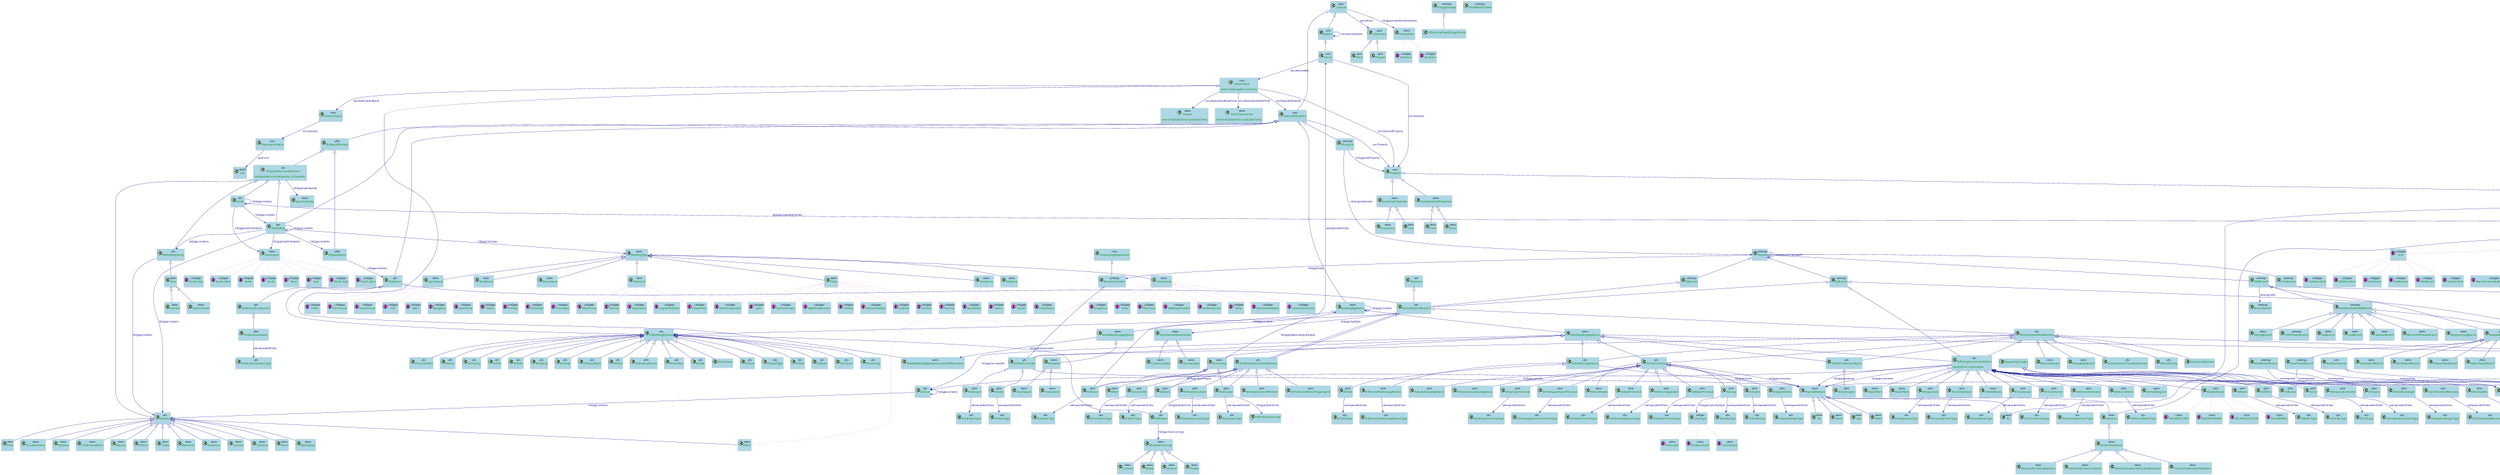 @startuml

scale 0.1

skinparam class {
  ArrowColor DarkBlue
  ArrowFontColor DarkBlue
  BackgroundColor LightBlue
  BorderColor DarkGrey
}
skinparam dpi 300
skinparam stereotypeCBackgroundColor Wheat
skinparam classAttributeFontColor  Green

/'
 Definition of the classes referring the SSN-core part
'/
class System <<ssn>>
class Sensor <<ssn>>
class Observation <<ssn>>  {
  externalStorageID xsd:string
}

class MobileBuildingApplianceLocationObservation <<bem>>
class MobileBuildingAppliance <<bem>>
class FeatureOfInterest <<ssn>>
class Property <<ssn>>
class SensorOutput <<ssn>>
class ObservationValue <<ssn>>
class Instant <<time>>{
    time:inXSDDateTime [xsd:DateTime]
}
class DateTimeInterval <<time>>{
    time:inXSDDateTime [xsd:DateTime]
}
class Unit <<QUDT>>


/'
  Definition of the Geo-core part
'/
class _Feature <<geo>>
class _Geometry <<geo>>
class Point <<geo>>
class Polygon <<geo>>
class Hemisphere <<bem>>
class Climate <<bem>>
class Northern <<(I,orchid),hit2gap>>
class Southern <<(I,orchid),hit2gap>>

class Tropical <<(I,orchid),hit2gap>>
class TropicalRainforest <<(I,orchid),hit2gap>>
class TropicalMonsoon <<(I,orchid),hit2gap>>
class TropicalSavanna <<(I,orchid),hit2gap>>

class Arid <<(I,orchid),hit2gap>>
class HotDesert <<(I,orchid),hit2gap>>
class ColdDesert <<(I,orchid),hit2gap>>
class MildDesert <<(I,orchid),hit2gap>>
class HotSemiArid <<(I,orchid),hit2gap>>
class ColdSemiArid <<(I,orchid),hit2gap>>
class MildSemiArid <<(I,orchid),hit2gap>>

class Temperate <<(I,orchid),hit2gap>>
class HumidSubtropical <<(I,orchid),hit2gap>>
class TemperateOceanic <<(I,orchid),hit2gap>>
class SubpolarOceanic <<(I,orchid),hit2gap>>
class MonsoonInfluencedHumidSubtropical <<(I,orchid),hit2gap>>
class TemperateOceanicWithDryWinters <<(I,orchid),hit2gap>>
class SubPolarOceanicWithDryWinters <<(I,orchid),hit2gap>>
class HotSummerMediterranean <<(I,orchid),hit2gap>>
class WarnSummerMediterranean <<(I,orchid),hit2gap>>
class CoolSummerMediterranean <<(I,orchid),hit2gap>>


class Continental <<(I,orchid),hit2gap>>
class HotSummerHumidContinental <<(I,orchid),hit2gap>>
class WarmSummerHumidContinental <<(I,orchid),hit2gap>>
class Subartic <<(I,orchid),hit2gap>>
class ExtremelyColdSubartic <<(I,orchid),hit2gap>>
class MonsoonInfluencedHotSummerHumidContinental <<(I,orchid),hit2gap>>
class MonsoonInfluencedWarmSummerHumidContinental <<(I,orchid),hit2gap>>
class MonsoonInfluencedSubartic <<(I,orchid),hit2gap>>
class MonsoonInfluencedExtremelyColdSubarctic <<(I,orchid),hit2gap>>
class HotDrySummerContinental <<(I,orchid),hit2gap>>
class WarmDrySummerContinental <<(I,orchid),hit2gap>>
class DrySummerSubarctic <<(I,orchid),hit2gap>>
class ExtremelyColdDrySummerSubarctic <<(I,orchid),hit2gap>>

class Polar <<(I,orchid),hit2gap>>
class MildTundra <<(I,orchid),hit2gap>>
class FrostColdTundra <<(I,orchid),hit2gap>>
class IceCap <<(I,orchid),hit2gap>>


/'
  Definition of the Feature of interest classes
'/
class BuildingAppliance <<bem>>
class StaticBuildingAppliance <<bem>>
class MobileBuildingAppliance <<bem>>

class BuildingType <<bem>>
class IfcBuilding <<ifc>>
class IfcElement <<ifc>>
class IfcSpatialElement <<ifc4>>

class IfcBuildingElement <<ifc>>
class IfcSpatialStructureElement <<ifc>>{
  hasSpatialStructureCapacity: xsd:double;
}

class IfcElementComponent <<ifc>>
class IfcDistributionControlElement <<ifc>>
class IfcDistributionFlowElement <<ifc>>
class IfcZone <<ifc>>
class IfcSpatialZone <<ifc4>>
class Orientation <<bem>>

class North <<(I,orchid),hit2gap>>
class South <<(I,orchid),hit2gap>>
class West <<(I,orchid),hit2gap>>
class East <<(I,orchid),hit2gap>>
class North_East <<(I,orchid),hit2gap>>
class North_West <<(I,orchid),hit2gap>>
class South_East <<(I,orchid),hit2gap>>
class South_West <<(I,orchid),hit2gap>>


/'
  Building types class definition
'/
class Agricultural <<bem>>
class Barn <<(I,orchid),hit2gap>>
class Cellar <<(I,orchid),hit2gap>>
class Farmhouse <<(I,orchid),hit2gap>>
class Greenhouse <<(I,orchid),hit2gap>>
class Silo <<(I,orchid),hit2gap>>

class Commercial <<bem>>
class AutomobileRepair <<(I,orchid),hit2gap>>
class ConventionCenter <<(I,orchid),hit2gap>>
class Drugstore <<(I,orchid),hit2gap>>
class Hotel <<(I,orchid),hit2gap>>
class Pharmacy <<(I,orchid),hit2gap>>
class Office <<(I,orchid),hit2gap>>
class MallSupermarket <<(I,orchid),hit2gap>>
class BarRestaurant <<(I,orchid),hit2gap>>
class Shop <<(I,orchid),hit2gap>>

class Residential  <<bem>>
class Apartment <<(I,orchid),hit2gap>>
class House <<(I,orchid),hit2gap>>
class Bungalow <<(I,orchid),hit2gap>>

class Educational <<bem>>
class University <<(I,orchid),hit2gap>>
class Secondary <<(I,orchid),hit2gap>>
class Primary <<(I,orchid),hit2gap>>

class Industrial <<bem>>
class Factory <<(I,orchid),hit2gap>>
class DataCenter <<(I,orchid),hit2gap>>
class LogisticPlatform <<(I,orchid),hit2gap>>
class PowerPlant <<(I,orchid),hit2gap>>
class Warehouse <<(I,orchid),hit2gap>>

class Religious <<bem>>

class Public <<bem>>
class Library <<(I,orchid),hit2gap>>
class Nursery <<(I,orchid),hit2gap>>
class SwimmingCenter <<(I,orchid),hit2gap>>
class Gym <<(I,orchid),hit2gap>>
class Administration <<(I,orchid),hit2gap>>
class NightClubConcert <<(I,orchid),hit2gap>>
class Cinema <<(I,orchid),hit2gap>>
class MuseumGallery <<(I,orchid),hit2gap>>
class Hospital <<(I,orchid),hit2gap>>

class Transports <<bem>>
class Airport <<(I,orchid),hit2gap>>
class TrainStation <<(I,orchid),hit2gap>>
class BusStation <<(I,orchid),hit2gap>>
class Metro <<(I,orchid),hit2gap>>

/'
  Building Zones types definition
'/

class Room <<bem>>
class Floor <<bem>>
class OpenSpace <<bem>>
class Desk <<bem>>
class Subterranean <<bem>>
class Ground <<bem>>


/'
 Definition of Building Elements subclasses
'/

class IfcBeam <<ifc>>
class IfcColumn <<ifc>>
class IfcCovering <<ifc>>
class IfcCurtainWall <<ifc>>
class IfcDoor <<ifc>>
class IfcFooting <<ifc>>
class IfcMember <<ifc>>
class IfcPile <<ifc>>
class IfcPlate <<ifc>>
class IfcRailing <<ifc>>
class IfcRamp <<ifc>>
class IfcRampFlight <<ifc>>
class IfcRoof <<ifc>>
class IfcShadingDevice <<ifc4>>
class IfcSlab <<ifc>>
class IfcStair <<ifc>>
class IfcStairFlight <<ifc>>
class IfcWall <<ifc>>
class IfcWindow <<ifc>>
class IfcSpace <<ifc>>

/'
  Definition of the types of Sensors
'/

class IfcActuator <<ifc4>>
class IfcActuatorType <<ifc>>

class IfcAlarm <<ifc4>>
class IfcAlarmType <<ifc>>

class IfcController <<ifc4>>
class IfcControllerType <<ifc>>

class IfcFlowInstrument <<ifc4>>
class IfcFlowInstrumentType <<ifc>>

class IfcProtectiveDeviceTrippingUnit <<ifc4>>

class IfcSensor <<ifc4>>
class IfcSensorType <<ifc>>

class IfcUnitaryControlElement <<ifc4>>
class Meter <<bem>>

/'
 Definition of Spaces  Types
'/

class Office <<bem>>
class CirculationArea <<bem>>
class WetArea <<bem>>
class ConferenceRoom <<bem>>
class Balcony <<bem>>
class Kitchen <<bem>>
class Toilets <<bem>>
class Bathroom <<bem>>
class RestRoom <<bem>>
class Canteen <<bem>>
class Cafeteria <<bem>>

/'
 Definition of IfcWindows
'/

class WindowCoverings <<bem>>
class Curtains <<bem>>
class Blinds <<bem>>
class Shutters <<bem>>
class Shades <<bem>>

/'
  Definition of microgrid part
'/

class IfcSystem <<ifc>>
class Microgrid <<ontomg>>
class  Branch <<ontomg>>
class ESBranch <<ontomg>>
class DERBranch <<ontomg>>
class ELBranch <<ontomg>>
class InfraBranch <<ontomg>>

class EnergyStorage <<ontomg>>
class BranchController <<ontomg>>

class BranchSwitch <<ontomg>>
class NonRenewableDERBranch <<ontomg>>
class RenewableDERBranch <<ontomg>>
class SolarPowerBranch <<ontomg>>
class WindPowerBranch <<ontomg>>

class Converter <<ontomg>>
class Inverter <<ontomg>>
class AcDcConverter <<ontomg>>
class SmallWindTurbine <<ontomg>>
class MicroturbinesBranch <<bem>>
class SolarHybridBranch <<bem>>
class WindHybridBranch <<bem>>
class PhotovoltaicBranch <<bem>>


class SolarCell <<ontomg>>
class FuelCellBranch <<ontomg>>
class CHPPPowerBranch <<ontomg>>
class DieselGenerator <<ontomg>>
class MonophasicInverter <<ontomg>>
class TriphasicInverter <<ontomg>>

class ConductingEquipement <<cim>>
class RectifierInverter <<cim>>

class HydroPowerBranch <<bem>>
class GeoThermalBranch <<bem>>
class BiomassBranch <<bem>>
class OilBranch <<bem>>
class GasBranch <<bem>>
class CoalBranch <<bem>>
class NuclearBranch <<bem>>
class MicroCHPPPowerBranch <<bem>>
class ReciprocatingBranch <<bem>>
class StirlingBranch <<bem>>

class IfcDistributionCircuit <<ifc4>>
class IfcDistributionSystem <<ifc4>>


/'
  Definition of DistributionFlow Element
'/

class ElectricElement <<bem>>
class WereableElement <<bem>>
class IfcDistributionChamberElement <<ifc>>
class IfcEnergyConversionDevice <<ifc>> {
  hasSetPoint xsd:boolean
}
class IfcFlowController <<ifc>>
class IfcFlowFitting <<ifc>>
class IfcFlowMovingDevice <<ifc>>
class IfcFlowTerminal <<ifc>>
class IfcFlowStorageDevice <<ifc>>
class IfcFlowTreatmentDevice <<ifc>>

/'
  Definition of the Energy Conversion Device
'/

class AirHandlingUnit <<bem>>
class IfcBoiler <<ifc4>>
class IfcBoilerType <<ifc>>

class IfcChiller <<ifc4>>
class IfcChillerType <<ifc>>

class IfcCoil <<ifc4>>
class IfcCoilType <<ifc>>

class IfcBurner <<ifc4>>

class IfcEvaporativeCooler <<ifc4>>
class IfcEvaporativeCoolerType <<ifc>>

class IfcEngine <<ifc4>>
class WaterPlant <<bem>>
class SteamPlant <<bem>>

class IfcHeatExchanger <<ifc4>>
class IfcHeatExchangerType <<ifc>>

class IfcAirToAirHeatRecovery <<ifc4>>
class IfcAirToAirHeatRecoveryType <<ifc>>

class IfcHumidifier <<ifc4>>
class IfcHumidifierType <<ifc>>

class IfcEvaporator <<ifc4>>
class IfcEvaporatorType <<ifc>>

class ChilledBeams <<bem>>

class IfcCoolingTower <<ifc4>>
class IfcCoolingTowerType <<ifc>>

class IfcCondenser <<ifc4>>
class IfcCondenserType <<ifc>>

class IfcTransformer <<ifc4>>
class IfcTransformerType <<ifc>>

class IfcElectricGenerator <<ifc4>>
class IfcElectricGeneratorType <<ifc>>

class IfcElectricMotor <<ifc4>>
class IfcElectricMotorType <<ifc>>

class IfcSolarDevice <<ifc4>>

class ElectricHeater <<bem>>

class SOLARCOLLECTOR <<(I,orchid),ifc4>>
class SOLARPANEL <<(I,orchid),ifc4>>
class SOLARELECTRIC <<(I,orchid),bem>>
class SOLARTHERMAL <<(I,orchid),bem>>


/'
 Definition of the Element Component Devices
'/
class IfcVibrationIsolator <<ifc4>>
class IfcVibrationIsolatorType <<ifc>>

/'
 Definition of the Flow Terminal Devices
'/

class IfcSpaceHeater <<ifc4>>
class IfcSpaceHeaterType <<ifc>>

class IfcFireSuppressionTerminal <<ifc4>>
class IfcFireSuppressionTerminalType <<ifc>>

class IfcSanitaryTerminal <<ifc4>>
class IfcSanitaryTerminalType <<ifc>>

class IfcStackTerminal <<ifc4>>
class IfcStackTerminalType <<ifc>>

class IfcWasteTerminal <<ifc4>>
class IfcWasteTerminalType <<ifc>>

class IfcAudioVisualAppliance <<ifc4>>
class IfcCommunicationAppliance <<ifc4>>

class IfcElectricAppliance <<ifc4>>
class IfcElectricApplianceType <<ifc>>

class IfcLamp <<ifc4>>
class IfcLampType <<ifc>>

class IfcOutlet <<ifc4>>
class IfcOutletType <<ifc>>

class LampType <<hit2ga>>
class CentralLight  <<(I,orchid),bem>>
class DeskLight  <<(I,orchid),bem>>
class OutdoorlLight  <<(I,orchid),bem>>

/'
 Definition of the Moving Devices
'/

class IfcCompressor <<ifc4>>
class IfcCompressorType <<ifc>>

class IfcFan <<ifc4>>
class IfcFanType <<ifc>>

class IfcPump <<ifc4>>
class IfcPumpType <<ifc>>

class FanCoilUnit <<bem>>
class HeatPump <<bem>>

/'
  Definition of the Flow Storage Device
'/

class IfcTank <<ifc4>>
class IfcTankType <<ifc>>

class IfcElectricFlowStorageDevice <<ifc4>>
class IfcElectricFlowStorageDeviceType <<ifc>>

/'
 Definition of the Flow Controller
'/
class IfcValve <<ifc4>>
class IfcValveType <<ifc>>

class IfcDamper <<ifc4>>
class IfcDamperType <<ifc>>

/'
 Definition of the Treatment Devices
'/
class IfcInterceptor <<ifc4>>

/'
 Definition of the Physical Medium
'/

class PhysicalMedium <<bem>>
class Oil <<bem>>
class Gas <<bem>>
class Water <<bem>>
class Air <<bem>>
class Steam <<bem>>
class Radiation <<bem>>

/'
  Definition of building elements (systems)
'/

class Monitoring <<bem>>
class Wereable <<bem>>
class Smartwatch <<bem>>
class Smartphone <<bem>>

/'
  Definition of the Properties Medium
'/

class EconomicProperties <<bem>>
class PhysicProperties <<bem>>
class OccupantStateProperties <<bem>>

class Stress <<bem>>
class Pulse <<bem>>

class Cost <<bem>>
class Investment <<bem>>

class Air <<bem>>
class Area <<bem>>
class Capacity <<bem>>
class ProductionCapacity <<bem>>
class Color <<bem>>
class Conductivity <<bem>>
class Density <<bem>>
class Depth <<bem>>
class EquivalentDepth <<bem>>
class Energy <<bem>>
class ElectricEnergy <<bem>>
class HeatFluxEnergy <<bem>>
class Evaporation <<bem>>
class Condensation <<bem>>
class Medium <<bem>>
class Precipitation <<bem>>
class Pressure <<bem>>
class Radiation <<bem>>
class IncidentRadiation <<bem>>
class AbsorbedIncidentRadiation <<bem>>
class ReflectedIncidentradiation <<bem>>
class AbsorbedScatteredIncidentRadiation <<bem>>
class TransmittedIncidentRadiation <<bem>>
class Rainfall <<bem>>
class Reflectivity <<bem>>
class Shape <<bem>>
class CrossSection <<bem>>
class Height <<bem>>
class Length <<bem>>
class Slope <<bem>>
class Weight <<bem>>
class Width <<bem>>
class Speed <<bem>>
class Temperature  <<bem>>
class Time <<bem>>
class Transparency <<bem>>
class Velocity <<bem>>
class Visibility <<bem>>
class Volume <<bem>>
class Discharge <<bem>>
class Flow <<bem>>
class Inflow <<bem>>
class Outflow <<bem>>
class AirMedium <<bem>>

class IfcDistributionElement <<ifc>>
class DistributionElementState <<bem>>
class DiscreteState <<bem>>
class ContinousState <<bem>>

class IfcBuildingStorey <<ifc>>
class IfcSite <<ifc>>
class IfcSpace <<ifc>>

class SpaceCapacity <<bem>>

/'
 Definition of the SSN model to model the sensor observation of the building
 facilities
'/

System <|-- Sensor
Observation <|-- MobileBuildingApplianceLocationObservation
MobileBuildingAppliance --> MobileBuildingApplianceLocationObservation: hit2gap:wasLocated

System --> System: ssn:hasSubSystem
IfcSensor --> Sensor: owl:equivalentClass
Sensor --> Observation: ssn:observedBy
Sensor --> Property: ssn:observes
Observation --> FeatureOfInterest: ssn:featureOfInterest
Observation --> Property: ssn:observedProperty
FeatureOfInterest --> Property: ssn:Property
Observation --> SensorOutput: ssn:ObservationResult
SensorOutput --> ObservationValue: ssn:hasValue
ObservationValue --> Unit: qudt:unit
Observation --> Instant: ssn:observationResultTime
Observation --> DateTimeInterval: ssn:observationResultTime


/'
  Definition of the geospatial part using GeoOWL ontology
'/

_Feature --> _Geometry: geo:where
_Geometry <|-- Point
_Geometry <|-- Polygon

_Feature <|-- FeatureOfInterest
_Feature <|-- System
_Feature --> Hemisphere: hit2gap:locatedInHemisphere

Hemisphere ..[#orchid] Northern
Hemisphere ..[#orchid] Southern


Climate ..[#orchid] Tropical
Climate ..[#orchid] Arid
Climate ..[#orchid] Temperate
Climate ..[#orchid] Continental
Climate ..[#orchid] Polar

Tropical ..[#orchid] TropicalRainforest
Tropical ..[#orchid] TropicalMonsoon
Tropical ..[#orchid] TropicalSavanna

Arid ..[#orchid] HotDesert
Arid ..[#orchid] ColdDesert
Arid ..[#orchid] MildDesert
Arid ..[#orchid] HotSemiArid
Arid ..[#orchid] ColdSemiArid
Arid ..[#orchid] MildSemiArid

Temperate ..[#orchid] HumidSubtropical
Temperate ..[#orchid] TemperateOceanic
Temperate ..[#orchid] SubpolarOceanic
Temperate ..[#orchid] MonsoonInfluencedHumidSubtropical
Temperate ..[#orchid] TemperateOceanicWithDryWinters
Temperate ..[#orchid] SubPolarOceanicWithDryWinters
Temperate ..[#orchid] HotSummerMediterranean
Temperate ..[#orchid] WarnSummerMediterranean
Temperate ..[#orchid] CoolSummerMediterranean

Continental ..[#orchid] HotSummerHumidContinental
Continental ..[#orchid] WarmSummerHumidContinental
Continental ..[#orchid] Subartic
Continental ..[#orchid] ExtremelyColdSubartic
Continental ..[#orchid] MonsoonInfluencedHotSummerHumidContinental
Continental ..[#orchid] MonsoonInfluencedWarmSummerHumidContinental
Continental ..[#orchid] MonsoonInfluencedSubartic
Continental ..[#orchid] MonsoonInfluencedExtremelyColdSubarctic
Continental ..[#orchid] HotDrySummerContinental
Continental ..[#orchid] WarmDrySummerContinental
Continental ..[#orchid] DrySummerSubarctic
Continental ..[#orchid] ExtremelyColdDrySummerSubarctic

Polar ..[#orchid] MildTundra
Polar ..[#orchid] FrostColdTundra
Polar ..[#orchid] IceCap

/'
  Definition of the types of FoIs
'/

FeatureOfInterest <|-- IfcBuilding
FeatureOfInterest <|-- BuildingAppliance
FeatureOfInterest <|-- IfcElement
FeatureOfInterest <|-- IfcSpatialElement

IfcSpatialStructureElement <|-- IfcBuilding
IfcSpatialElement <|-- IfcSpatialStructureElement



IfcSpatialStructureElement <|-- IfcBuildingStorey
IfcSpatialStructureElement <|-- IfcSite
IfcSpatialStructureElement <|-- IfcSpace


IfcSpatialElement <|-- IfcSpatialZone

IfcSpatialStructureElement --> SpaceCapacity: hit2gap:hasCapacity

IfcSite --> IfcSite: hit2gap:contains
IfcSite --> IfcBuilding: hit2gap:contains
IfcSite --> Climate: hit2gap:locatedInClimate
IfcBuilding --> IfcBuilding: hit2gap:contains
IfcBuildingStorey -->IfcSpace: hit2gap:contains
IfcZone -->IfcZone: hit2gap:contains
IfcZone -->IfcSpace: hit2gap:contains

IfcBuilding -->IfcSpatialZone: hit2gap:contains
IfcBuilding -->IfcSpace: hit2gap:contains
IfcBuilding --> IfcBuildingStorey: hit2gap:contains
IfcSpatialZone --> IfcElement: hit2gap:contains


IfcElement <|-- IfcDistributionElement
IfcElement <|-- IfcBuildingElement
IfcElement <|-- IfcElementComponent

IfcDistributionElement <|-- IfcDistributionControlElement
IfcDistributionElement <|-- IfcDistributionFlowElement

IfcDistributionElement --> DistributionElementState: hit2gap:hasState
DistributionElementState <|-- ContinousState
DistributionElementState <|-- DiscreteState

IfcDistributionElement --> IfcBuildingElement: hit2gap:contains

BuildingType <|-- Agricultural
Agricultural ..[#orchid] Barn
Agricultural ..[#orchid] Cellar
Agricultural ..[#orchid] Farmhouse
Agricultural ..[#orchid] Greenhouse
Agricultural ..[#orchid] Silo

BuildingType <|-- Commercial
Commercial ..[#orchid] AutomobileRepair
Commercial ..[#orchid] ConventionCenter
Commercial ..[#orchid] Drugstore
Commercial ..[#orchid] Hotel
Commercial ..[#orchid] Pharmacy
Commercial ..[#orchid] Office
Commercial ..[#orchid] MallSupermarket
Commercial ..[#orchid] BarRestaurant
Commercial ..[#orchid] Shop

BuildingType <|-- Residential
Residential ..[#orchid] Apartment
Residential ..[#orchid] House
Residential ..[#orchid] Bungalow

BuildingType <|-- Educational
Educational ..[#orchid] University
Educational ..[#orchid] Secondary
Educational ..[#orchid] Primary

BuildingType <|-- Industrial
Industrial ..[#orchid] Factory
Industrial ..[#orchid] DataCenter
Industrial ..[#orchid] LogisticPlatform
Industrial ..[#orchid] PowerPlant
Industrial ..[#orchid] Warehouse

BuildingType <|-- Religious

BuildingType <|-- Public
Public ..[#orchid] Library
Public ..[#orchid] Nursery
Public ..[#orchid] SwimmingCenter
Public ..[#orchid] Gym
Public ..[#orchid] Administration
Public ..[#orchid] NightClubConcert
Public ..[#orchid] Cinema
Public ..[#orchid] MuseumGallery
Public ..[#orchid] Hospital

BuildingType <|-- Transports
Transports ..[#orchid] Airport
Transports ..[#orchid] TrainStation
Transports ..[#orchid] BusStation
Transports ..[#orchid] Metro

IfcBuilding --> BuildingType: hit2gap:hasType

BuildingAppliance <|-- StaticBuildingAppliance
BuildingAppliance <|-- MobileBuildingAppliance

StaticBuildingAppliance <|-- IfcFlowTerminal
StaticBuildingAppliance <|-- Monitoring
MobileBuildingAppliance <|-- Wereable
BuildingAppliance --> BuildingAppliance: hit2gap:contains
Monitoring --> BuildingAppliance: hit2gap:MeasureInputOutput
StaticBuildingAppliance --> IfcZone: hit2gap:isLocatedIn
IfcEnergyConversionDevice --> IfcZone: hit2gap:InputOutput
StaticBuildingAppliance <|-- IfcFlowStorageDevice
StaticBuildingAppliance <|-- IfcFlowMovingDevice
StaticBuildingAppliance <|-- IfcFlowController
StaticBuildingAppliance <|-- IfcFlowTreatmentDevice
StaticBuildingAppliance <|-- IfcEnergyConversionDevice

Wereable <|-- Smartwatch
Wereable <|-- Smartphone

Monitoring <|-- IfcSensor
Monitoring <|-- IfcActuator
Monitoring <|-- IfcAlarm
Monitoring <|-- Meter

IfcBuildingElement <|-- IfcBeam
IfcBuildingElement <|-- IfcChimmey
IfcBuildingElement <|-- IfcColumn
IfcBuildingElement <|-- IfcCovering
IfcBuildingElement <|-- IfcCurtainWall
IfcBuildingElement <|-- IfcDoor
IfcBuildingElement <|-- IfcFooting
IfcBuildingElement <|-- IfcMember
IfcBuildingElement <|-- IfcPile
IfcBuildingElement <|-- IfcPlate
IfcBuildingElement <|-- IfcRailing
IfcBuildingElement <|-- IfcRamp
IfcBuildingElement <|-- IfcRampFlight
IfcBuildingElement <|-- IfcRoof
IfcBuildingElement <|-- IfcShadingDevice
IfcBuildingElement <|-- IfcSlab
IfcBuildingElement <|-- IfcStair
IfcBuildingElement <|-- IfcStairFlight
IfcBuildingElement <|-- IfcWall
IfcBuildingElement <|-- IfcWindow


IfcSpace <|-- Office
IfcSpace <|-- CirculationArea
IfcSpace <|-- WetArea
IfcSpace <|-- ConferenceRoom
IfcSpace <|-- Balcony
IfcSpace <|-- Kitchen
IfcSpace <|-- Toilets
IfcSpace <|-- Bathroom
IfcSpace <|-- RestRoom
IfcSpace <|-- Canteen
IfcSpace <|-- Cafeteria
IfcSpace <|-- Room
IfcSpace <|-- Desk
IfcSpace <|-- OpenSpace

IfcBuildingStorey <|-- Floor
Floor <|-- Subterranean
Floor <|-- Ground

IfcWindow --> WindowCoverings: hit2gap:hasCoverings
WindowCoverings <|-- Curtains
WindowCoverings <|-- Blinds
WindowCoverings <|-- Shutters
WindowCoverings <|-- Shades

IfcActuator --> IfcWindow: hit2gap:OpenClose
IfcActuator --> IfcWindowCoverings: hit2gap:OpenClose

IfcDistributionElement <|-- IfcDistributionControlElement
IfcDistributionControlElement <|-- IfcActuator
IfcDistributionControlElement <|-- IfcAlarm
IfcDistributionControlElement <|-- IfcController
IfcDistributionControlElement <|-- IfcFlowInstrument
IfcDistributionControlElement <|-- IfcProtectiveDeviceTrippingUnit
IfcDistributionControlElement <|-- IfcSensor
IfcDistributionControlElement <|-- IfcUnitaryControlElement

IfcSite --> Orientation: hit2gap:hasOrientation
IfcBuilding --> Orientation: hit2gap:hasOrientation

Orientation..[#orchid] North
Orientation..[#orchid] South
Orientation..[#orchid] West
Orientation..[#orchid] East
Orientation..[#orchid] North_East
Orientation..[#orchid] North_West
Orientation..[#orchid] South_East
Orientation..[#orchid] South_West

/'
    Incorporation of micro-grid description to the building
'/

Microgrid --> Property: hit2gap:hasProperty
FeatureOfInterest <|-- Microgrid

Microgrid --> Branch: ontomg:hasBranch
Branch --> Branch: ontomg:isComposedOf
Branch <|-- ESBranch
Branch <|-- DERBranch
Branch <|-- ELBranch
Branch <|-- InfraBranch

Branch --> BranchController: hit2gap:hasA

IfcDistributionSystem <|-- IfcDistributionCircuit
BranchController <|-- IfcFlowController
ConductingEquipement <|-- BranchController
InfraBranch <|-- IfcDistributionCircuit
ESBranch <|-- IfcDistributionElement
ELBranch <|-- IfcDistributionElement
EnergyStorage <|-- IfcElectricalFlowStorageDevice
ELBranch <|-- IfcFlowMovingDevice
ELBranch <|-- IfcEnergyConversionDevice

IfcSystem <|-- IfcDistributionElement

DERBranch --> BranchSwitch: ontomg:hasA
DERBranch<|-- RenewableDERBranch
DERBranch<|-- NonRenewableDERBranch

RenewableDERBranch <|-- SolarPowerBranch
RenewableDERBranch <|-- SmallWindPowerBranch
RenewableDERBranch <|-- HydroPowerBranch
RenewableDERBranch <|-- GeoThermalBranch
RenewableDERBranch <|-- BiomassBranch
RenewableDERBranch <|-- MicroturbinesBranch
RenewableDERBranch <|-- SolarHybridBranch
RenewableDERBranch <|-- WindHybridBranch
RenewableDERBranch <|-- PhotovoltaicBranch

SolarPowerBranch--> SolarCell: ontomg:hasA
WindPowerBranch --> WindTurbine: ontomg:hasA

RegulatingCongEq <|-- WindTurbine
RegulatingCongEq <|-- SolarCell

SolarPowerBranch --> Converter: ontomg:hasA
WindPowerBranch --> Converter: ontomg:hasA

RectifierInverter <|-- Converter
Converter <|-- Inverter
Converter <|-- AcDcConverter

Inverter <|-- MonophasicInverter
Inverter <|-- TriphasicInverter


NonRenewableDERBranch <|-- OilBranch
NonRenewableDERBranch <|-- GasBranch
NonRenewableDERBranch <|-- CoalBranch
NonRenewableDERBranch <|-- NuclearBranch
OilBranch <|-- FuelCellBranch
NonRenewableDERBranch <|-- CHPPPowerBranch
NonRenewableDERBranch <|-- MicroCHPPPowerBranch
NonRenewableDERBranch <|-- ReciprocatingBranch
NonRenewableDERBranch <|-- StirlingBranch

FuelCellBranch --> Converter: ontomg:hasA
FuelCellBranch --> DieselGenerator: ontomg:hasA

/'
 Definiton of Mechanical Building Elements
'/

IfcDistributionFlowElement <|-- ElectricElement
IfcDistributionFlowElement <|-- MonitoringElement
IfcDistributionFlowElement <|-- WereableElement
IfcDistributionFlowElement <|-- IfcDistributionChamberElement
IfcDistributionFlowElement <|-- IfcEnergyConversionDevice
IfcDistributionFlowElement <|-- IfcFlowController
IfcDistributionFlowElement <|-- IfcFlowFitting
IfcDistributionFlowElement <|-- IfcFlowMovingDevice
IfcDistributionFlowElement <|-- IfcFlowTerminal
IfcDistributionFlowElement <|-- IfcFlowStorageDevice
IfcDistributionFlowElement <|-- IfcFlowTreatmentDevice

IfcEnergyConversionDevice <|-- AirHandlingUnit
IfcEnergyConversionDevice <|-- IfcBoiler
IfcEnergyConversionDevice <|-- IfcChiller
IfcEnergyConversionDevice <|-- IfcCoil
IfcEnergyConversionDevice <|-- IfcBurner
IfcEnergyConversionDevice <|-- IfcCoil
IfcEnergyConversionDevice <|-- IfcEvaporativeCooler
IfcEnergyConversionDevice <|-- IfcEngine
IfcEnergyConversionDevice <|-- WaterPlant
IfcEnergyConversionDevice <|-- SteamPlant
IfcEnergyConversionDevice <|-- IfcHeatExchanger
IfcEnergyConversionDevice <|-- IfcAirToAirHeatRecovery
IfcEnergyConversionDevice <|-- IfcHumidifier
IfcEnergyConversionDevice <|-- IfcEvaporator
IfcEnergyConversionDevice <|-- ChilledBeams
IfcEnergyConversionDevice <|-- IfcCoolingTower
IfcEnergyConversionDevice <|-- IfcCondenser
IfcEnergyConversionDevice <|-- IfcTransformer
IfcEnergyConversionDevice <|-- IfcElectricGenerator
IfcEnergyConversionDevice <|-- IfcElectricMotor
IfcEnergyConversionDevice <|-- IfcSolarDevice

IfcSolarDevice ..[#orchid] SOLARCOLLECTOR
IfcSolarDevice ..[#orchid] SOLARPANEL
IfcSolarDevice ..[#orchid] SOLARELECTRIC
IfcSolarDevice ..[#orchid] SOLARTHERMAL

IfcElementComponent <|-- IfcVibrationIsolator

IfcFlowTerminal <|-- IfcSpaceHeater
IfcFlowTerminal <|-- IfcFireSuppressionTerminal
IfcFlowTerminal <|-- IfcSanitaryTerminal
IfcFlowTerminal <|-- IfcStackTerminal
IfcFlowTerminal <|-- IfcWasteTerminal
IfcFlowTerminal <|-- IfcAudioVisualAppliance
IfcFlowTerminal <|-- IfcCommunicationAppliance
IfcFlowTerminal <|-- IfcElectricAppliance
IfcFlowTerminal <|-- IfcLamp
IfcFlowTerminal <|-- IfcOutlet
IfcFlowTerminal <|-- ElectricHeater

IfcLamp --> LampType: hit2gap:hasLampType
LampType ..[#orchid] CentralLight
LampType ..[#orchid] DeskLight
LampType ..[#orchid] OutdoorlLight

IfcFlowMovingDevice <|-- IfcCompressor
IfcFlowMovingDevice <|-- IfcFan
IfcFan <|-- FanCoilUnit
IfcFlowMovingDevice <|-- IfcPump
IfcPump <|-- HeatPump

IfcFlowStorageDevice <|-- IfcTank
IfcFlowStorageDevice <|-- IfcElectricFlowStorageDevice

IfcFlowController <|-- IfcValve
IfcFlowController <|-- IfcDamper

IfcFlowTreatmentDevice <|-- IfcInterceptor


/'
  Definition of the properties hierarchy
'/

Property <|-- EconomicProperties
Property <|-- PhysicProperties
Property <|-- OccupantStateProperties

EconomicProperties <|-- Cost
EconomicProperties <|-- Investment

PhysicProperties <|-- Air
PhysicProperties <|-- Area
PhysicProperties <|-- Capacity
Capacity<|-- ProductionCapacity
PhysicProperties <|-- Color
PhysicProperties <|-- Conductivity
PhysicProperties <|-- Density
PhysicProperties <|-- Depth
PhysicProperties <|--EquivalentDepth
PhysicProperties <|-- Energy
Energy<|-- ElectricEnergy
Energy<|-- HeatFluxEnergy
PhysicProperties <|-- Evaporation
PhysicProperties <|-- Condensation
PhysicProperties <|-- Medium
PhysicProperties <|-- Precipitation
PhysicProperties <|-- Pressure
PhysicProperties <|-- Radiation
Radiation<|-- IncidentRadiation
IncidentRadiation<|-- AbsorbedIncidentRadiation
IncidentRadiation<|-- ReflectedIncidentradiation
IncidentRadiation<|-- AbsorbedScatteredIncidentRadiation
IncidentRadiation<|-- TransmittedIncidentRadiation
PhysicProperties <|-- Rainfall
PhysicProperties <|-- Reflectivity
PhysicProperties <|-- Shape
Shape<|-- CrossSection
Shape<|-- Height
Shape<|-- Length
Shape<|-- Slope
Shape<|-- Weight
Shape<|-- Width
PhysicProperties <|-- Speed
PhysicProperties <|-- Temperature
PhysicProperties <|-- Time
PhysicProperties <|-- Transparency
PhysicProperties <|-- Velocity
PhysicProperties <|-- Visibility
PhysicProperties <|-- Volume
Volume<|-- Discharge
Volume<|-- Flow
Flow<|-- Inflow
Flow<|-- Outflow
Medium<|-- AirMedium
PhysicProperties <|-- Climate

PhysicalMedium <|-- Oil
PhysicalMedium <|-- Gas
PhysicalMedium <|-- Water
PhysicalMedium <|-- Air
PhysicalMedium <|-- Steam
PhysicalMedium <|-- Radiation

IfcFlowMovingDevice --> PhysicalMedium: hit2gap:transports
IfcEnergyConversionDevice --> PhysicalMedium: hit2gap:consumes
IfcEnergyConversionDevice --> PhysicalMedium: hit2gap:produces
IfcFlowStorageDevice --> PhysicalMedium: hit2gap:stores
IfcFlowController --> PhysicalMedium: hit2gap:controls
IfcFlowTerminal --> PhysicalMedium: hit2gap:consumes


OccupantStateProperties <|-- Stress
OccupantStateProperties <|-- Pulse

IfcActuator --> IfcActuatorType: owl:equivalentClass
IfcAlarm --> IfcAlarmType: owl:equivalentClass
IfcController --> IfcControllerType: owl:equivalentClass
IfcSensor --> IfcSensorType: owl:equivalentClass
IfcFlowInstrument  --> IfcFlowInstrumentType: owl:equivalentClass
IfcBoiler --> IfcBoilerType: owl:equivalentClass
IfcChiller --> IfcChillerType: owl:equivalentClass
IfcCoil  --> IfcCoilType: owl:equivalentClass
IfcEvaporativeCooler --> IfcEvaporativeCoolerType: owl:equivalentClass
IfcHeatExchanger --> IfcHeatExchangerType: owl:equivalentClass
IfcAirToAirHeatRecovery --> IfcAirToAirHeatRecoveryType: owl:equivalentClass
IfcHumidifier --> IfcHumidifierType: owl:equivalentClass
IfcEvaporator --> IfcEvaporatorType: owl:equivalentClass
IfcCoolingTower --> IfcCoolingTowerType: owl:equivalentClass
IfcCondenser --> IfcCondenserType: owl:equivalentClass
IfcTransformer --> IfcTransformerType: owl:equivalentClass
IfcElectricGenerator --> IfcElectricGeneratorType: owl:equivalentClass
IfcElectricMotor --> IfcElectricMotorType: owl:equivalentClass
IfcVibrationIsolator --> IfcVibrationIsolatorType: owl:equivalentClass
IfcSpaceHeater --> IfcSpaceHeaterType: owl:equivalentClass
IfcFireSuppressionTerminal --> IfcFireSuppressionTerminalType: owl:equivalentClass
IfcSanitaryTerminal --> IfcSanitaryTerminalType: owl:equivalentClass
IfcStackTerminal --> IfcStackTerminalType: owl:equivalentClass
IfcWasteTerminal --> IfcWasteTerminalType: owl:equivalentClass
IfcElectricAppliance --> IfcElectricApplianceType: owl:equivalentClass
IfcLamp  --> IfcLampType: owl:equivalentClass
IfcOutlet --> IfcOutletType: owl:equivalentClass
IfcCompressor --> IfcCompressorType: owl:equivalentClass
IfcFan --> IfcFanType: owl:equivalentClass
IfcPump --> IfcPumpType: owl:equivalentClass
IfcTank --> IfcTankType: owl:equivalentClass
IfcElectricFlowStorageDevice --> IfcElectricFlowStorageDeviceType: owl:equivalentClass
IfcValve --> IfcValveType: owl:equivalentClass
IfcDamper --> IfcDamperType: owl:equivalentClass

@enduml
